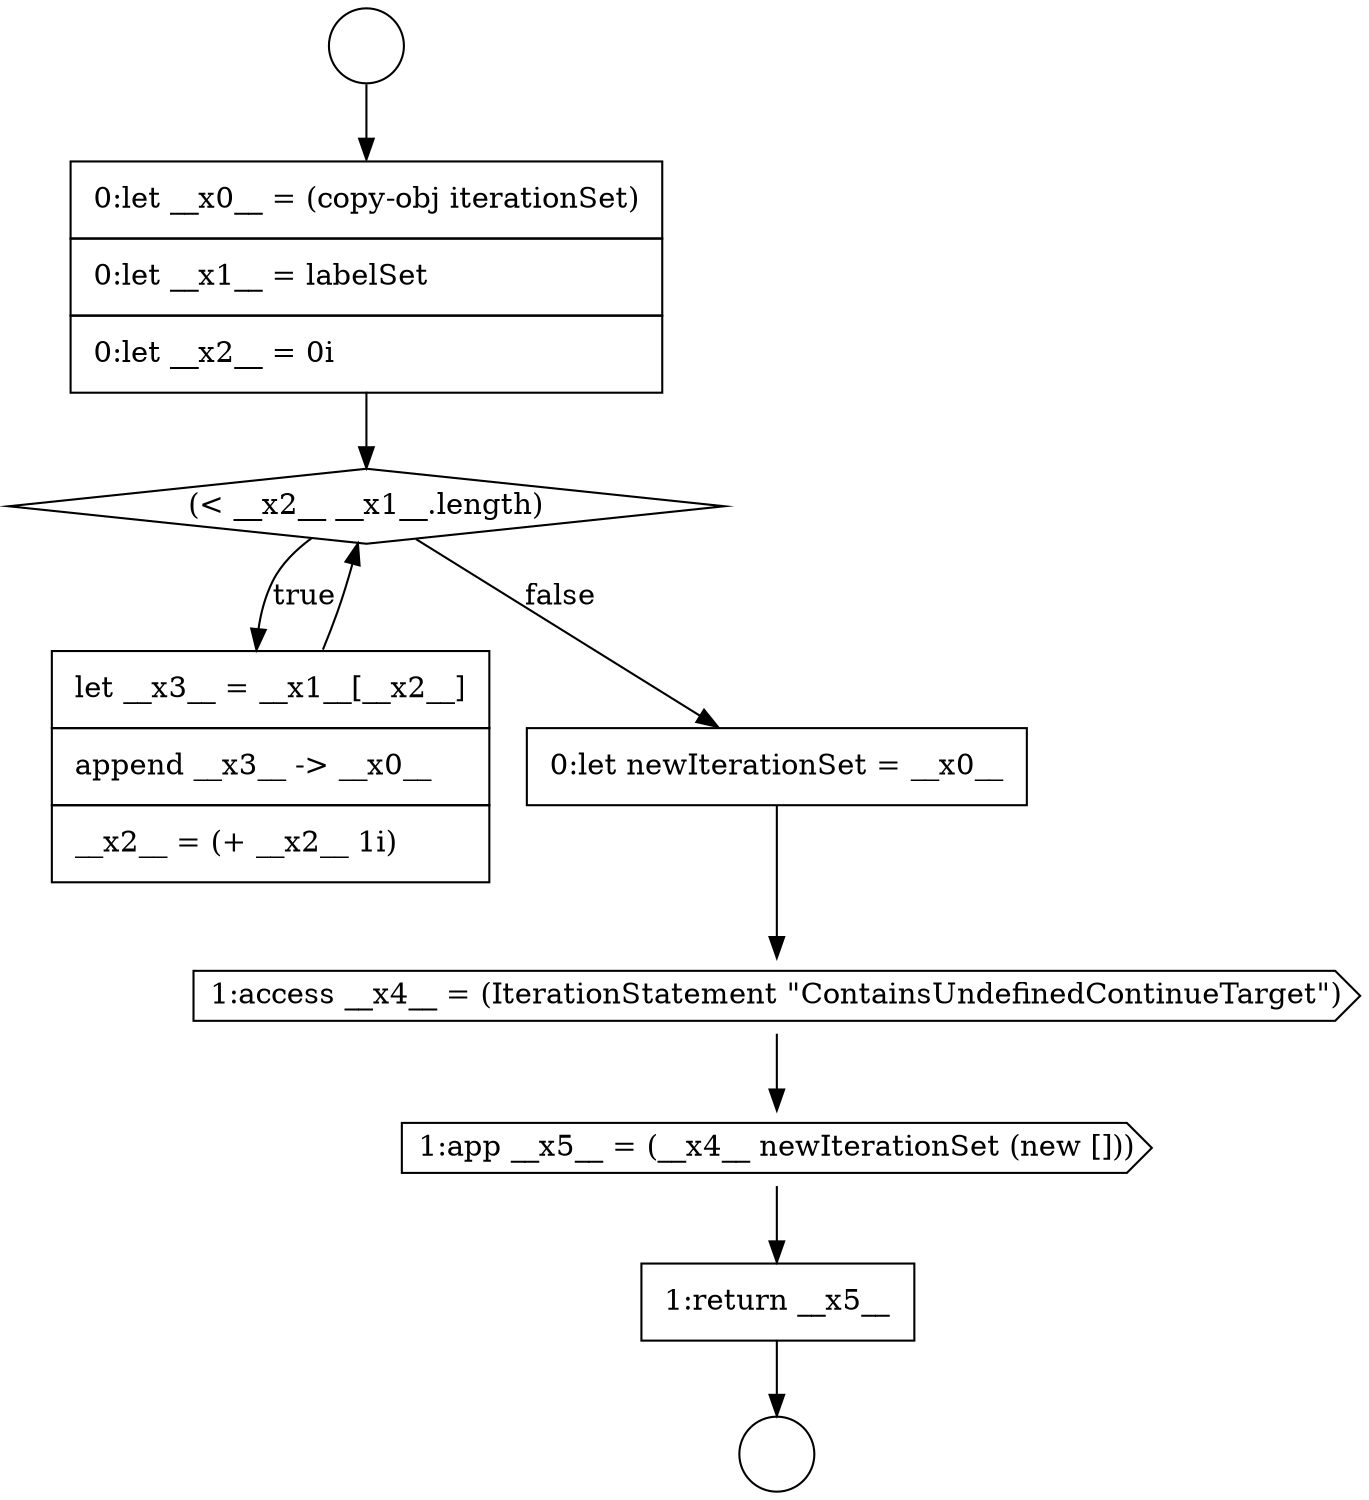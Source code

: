 digraph {
  node5518 [shape=circle label=" " color="black" fillcolor="white" style=filled]
  node5521 [shape=none, margin=0, label=<<font color="black">
    <table border="0" cellborder="1" cellspacing="0" cellpadding="10">
      <tr><td align="left">let __x3__ = __x1__[__x2__]</td></tr>
      <tr><td align="left">append __x3__ -&gt; __x0__</td></tr>
      <tr><td align="left">__x2__ = (+ __x2__ 1i)</td></tr>
    </table>
  </font>> color="black" fillcolor="white" style=filled]
  node5519 [shape=none, margin=0, label=<<font color="black">
    <table border="0" cellborder="1" cellspacing="0" cellpadding="10">
      <tr><td align="left">0:let __x0__ = (copy-obj iterationSet)</td></tr>
      <tr><td align="left">0:let __x1__ = labelSet</td></tr>
      <tr><td align="left">0:let __x2__ = 0i</td></tr>
    </table>
  </font>> color="black" fillcolor="white" style=filled]
  node5520 [shape=diamond, label=<<font color="black">(&lt; __x2__ __x1__.length)</font>> color="black" fillcolor="white" style=filled]
  node5523 [shape=cds, label=<<font color="black">1:access __x4__ = (IterationStatement &quot;ContainsUndefinedContinueTarget&quot;)</font>> color="black" fillcolor="white" style=filled]
  node5517 [shape=circle label=" " color="black" fillcolor="white" style=filled]
  node5522 [shape=none, margin=0, label=<<font color="black">
    <table border="0" cellborder="1" cellspacing="0" cellpadding="10">
      <tr><td align="left">0:let newIterationSet = __x0__</td></tr>
    </table>
  </font>> color="black" fillcolor="white" style=filled]
  node5524 [shape=cds, label=<<font color="black">1:app __x5__ = (__x4__ newIterationSet (new []))</font>> color="black" fillcolor="white" style=filled]
  node5525 [shape=none, margin=0, label=<<font color="black">
    <table border="0" cellborder="1" cellspacing="0" cellpadding="10">
      <tr><td align="left">1:return __x5__</td></tr>
    </table>
  </font>> color="black" fillcolor="white" style=filled]
  node5520 -> node5521 [label=<<font color="black">true</font>> color="black"]
  node5520 -> node5522 [label=<<font color="black">false</font>> color="black"]
  node5525 -> node5518 [ color="black"]
  node5523 -> node5524 [ color="black"]
  node5524 -> node5525 [ color="black"]
  node5522 -> node5523 [ color="black"]
  node5519 -> node5520 [ color="black"]
  node5517 -> node5519 [ color="black"]
  node5521 -> node5520 [ color="black"]
}
